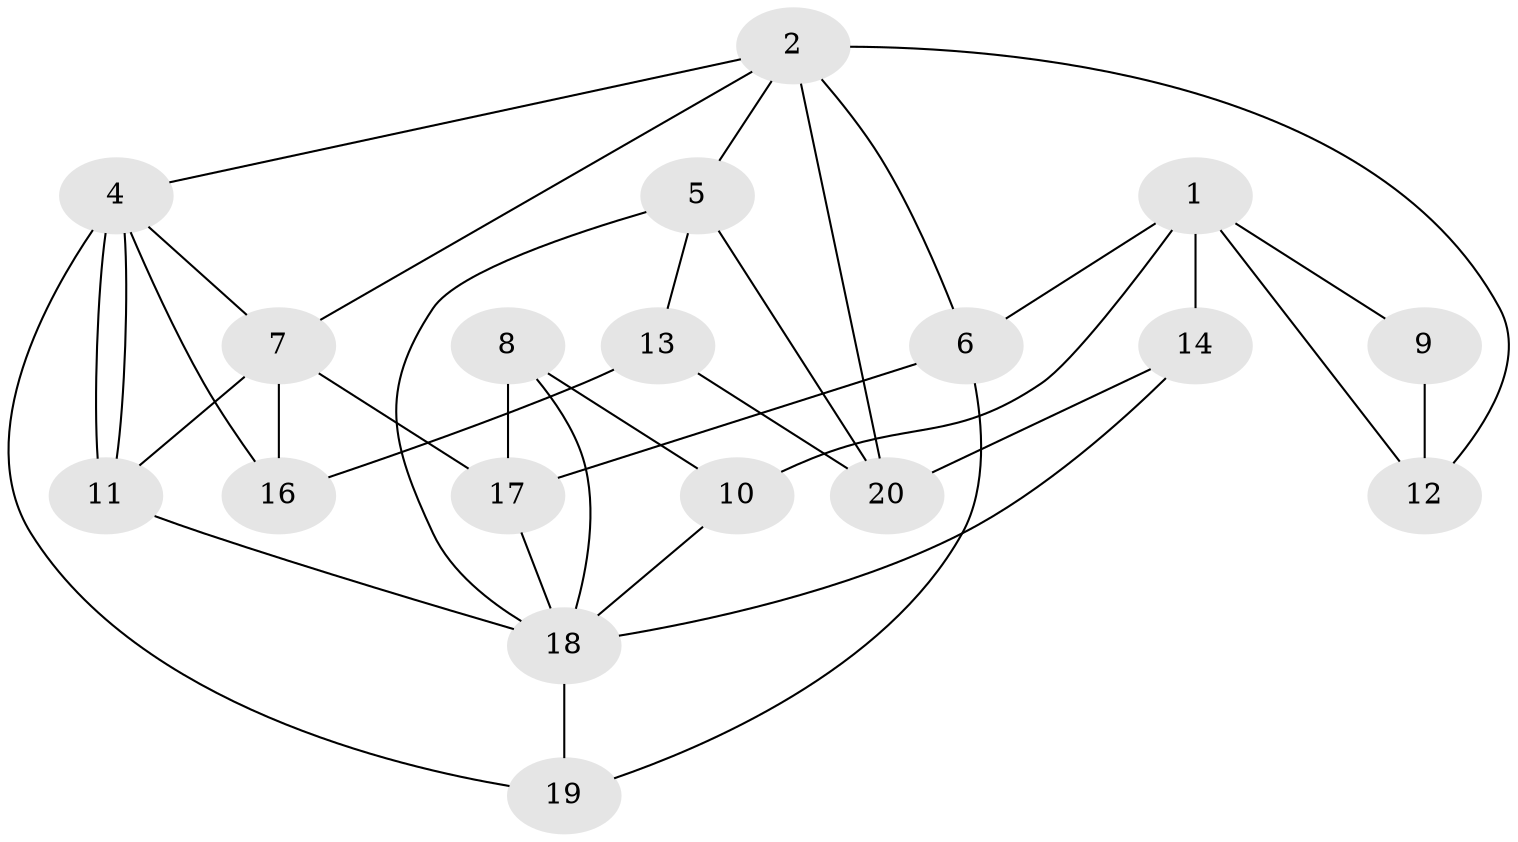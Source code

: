 // Generated by graph-tools (version 1.1) at 2025/46/02/15/25 05:46:28]
// undirected, 18 vertices, 36 edges
graph export_dot {
graph [start="1"]
  node [color=gray90,style=filled];
  1;
  2;
  4;
  5;
  6;
  7;
  8;
  9 [super="+15"];
  10;
  11;
  12;
  13;
  14 [super="+3+15"];
  16 [super="+3"];
  17;
  18;
  19;
  20;
  1 -- 10;
  1 -- 6;
  1 -- 9;
  1 -- 12;
  1 -- 14;
  2 -- 4;
  2 -- 6;
  2 -- 5;
  2 -- 7;
  2 -- 12;
  2 -- 20;
  4 -- 11;
  4 -- 11;
  4 -- 7;
  4 -- 16;
  4 -- 19;
  5 -- 13;
  5 -- 18;
  5 -- 20;
  6 -- 19;
  6 -- 17;
  7 -- 11;
  7 -- 16;
  7 -- 17;
  8 -- 17;
  8 -- 18;
  8 -- 10;
  9 -- 12;
  10 -- 18;
  11 -- 18;
  13 -- 16;
  13 -- 20;
  14 -- 20;
  14 -- 18;
  17 -- 18;
  18 -- 19;
}
